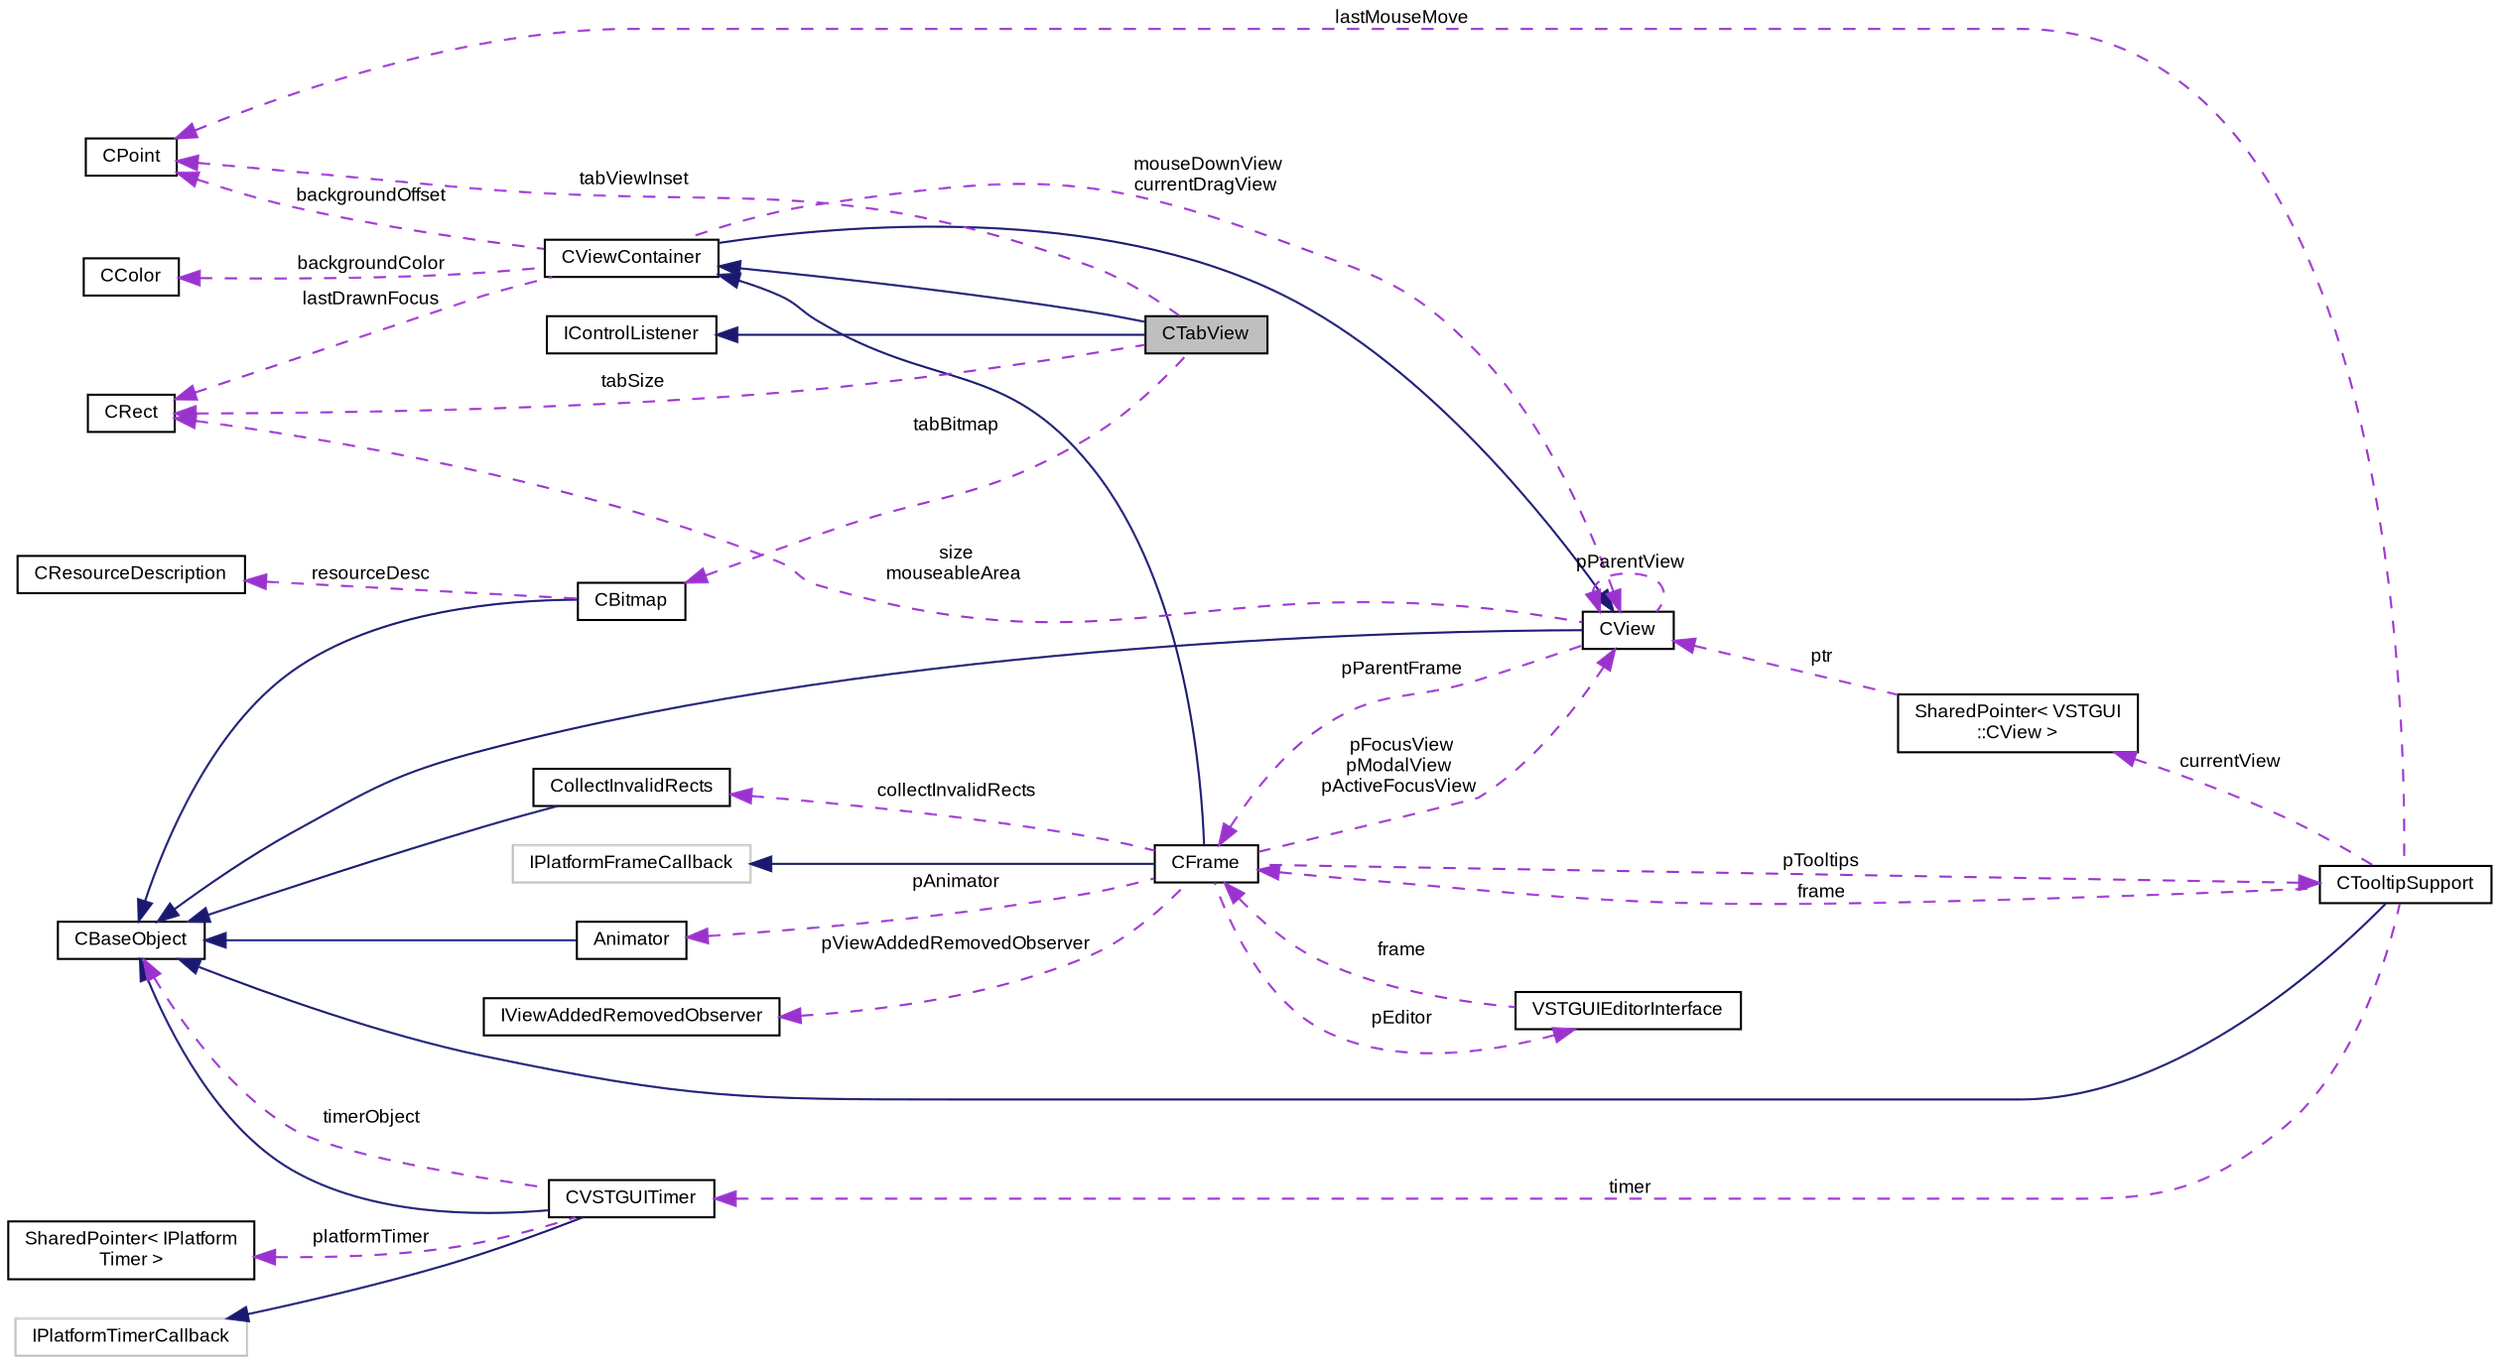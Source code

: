 digraph "CTabView"
{
  bgcolor="transparent";
  edge [fontname="Arial",fontsize="9",labelfontname="Arial",labelfontsize="9"];
  node [fontname="Arial",fontsize="9",shape=record];
  rankdir="LR";
  Node1 [label="CTabView",height=0.2,width=0.4,color="black", fillcolor="grey75", style="filled" fontcolor="black"];
  Node2 -> Node1 [dir="back",color="midnightblue",fontsize="9",style="solid",fontname="Arial"];
  Node2 [label="CViewContainer",height=0.2,width=0.4,color="black",URL="$class_v_s_t_g_u_i_1_1_c_view_container.html",tooltip="Container Class of CView objects. "];
  Node3 -> Node2 [dir="back",color="midnightblue",fontsize="9",style="solid",fontname="Arial"];
  Node3 [label="CView",height=0.2,width=0.4,color="black",URL="$class_v_s_t_g_u_i_1_1_c_view.html",tooltip="Base Class of all view objects. "];
  Node4 -> Node3 [dir="back",color="midnightblue",fontsize="9",style="solid",fontname="Arial"];
  Node4 [label="CBaseObject",height=0.2,width=0.4,color="black",URL="$class_v_s_t_g_u_i_1_1_c_base_object.html",tooltip="Base Object with reference counter. "];
  Node5 -> Node3 [dir="back",color="darkorchid3",fontsize="9",style="dashed",label=" pParentFrame" ,fontname="Arial"];
  Node5 [label="CFrame",height=0.2,width=0.4,color="black",URL="$class_v_s_t_g_u_i_1_1_c_frame.html",tooltip="The CFrame is the parent container of all views. "];
  Node2 -> Node5 [dir="back",color="midnightblue",fontsize="9",style="solid",fontname="Arial"];
  Node6 -> Node5 [dir="back",color="midnightblue",fontsize="9",style="solid",fontname="Arial"];
  Node6 [label="IPlatformFrameCallback",height=0.2,width=0.4,color="grey75"];
  Node7 -> Node5 [dir="back",color="darkorchid3",fontsize="9",style="dashed",label=" pViewAddedRemovedObserver" ,fontname="Arial"];
  Node7 [label="IViewAddedRemovedObserver",height=0.2,width=0.4,color="black",URL="$class_v_s_t_g_u_i_1_1_i_view_added_removed_observer.html",tooltip="view added removed observer interface for CFrame "];
  Node3 -> Node5 [dir="back",color="darkorchid3",fontsize="9",style="dashed",label=" pFocusView\npModalView\npActiveFocusView" ,fontname="Arial"];
  Node8 -> Node5 [dir="back",color="darkorchid3",fontsize="9",style="dashed",label=" collectInvalidRects" ,fontname="Arial"];
  Node8 [label="CollectInvalidRects",height=0.2,width=0.4,color="black",URL="$struct_v_s_t_g_u_i_1_1_c_frame_1_1_collect_invalid_rects.html"];
  Node4 -> Node8 [dir="back",color="midnightblue",fontsize="9",style="solid",fontname="Arial"];
  Node9 -> Node5 [dir="back",color="darkorchid3",fontsize="9",style="dashed",label=" pAnimator" ,fontname="Arial"];
  Node9 [label="Animator",height=0.2,width=0.4,color="black",URL="$class_v_s_t_g_u_i_1_1_animation_1_1_animator.html",tooltip="Animation runner. "];
  Node4 -> Node9 [dir="back",color="midnightblue",fontsize="9",style="solid",fontname="Arial"];
  Node10 -> Node5 [dir="back",color="darkorchid3",fontsize="9",style="dashed",label=" pTooltips" ,fontname="Arial"];
  Node10 [label="CTooltipSupport",height=0.2,width=0.4,color="black",URL="$class_v_s_t_g_u_i_1_1_c_tooltip_support.html",tooltip="Generic Tooltip Support class. "];
  Node4 -> Node10 [dir="back",color="midnightblue",fontsize="9",style="solid",fontname="Arial"];
  Node5 -> Node10 [dir="back",color="darkorchid3",fontsize="9",style="dashed",label=" frame" ,fontname="Arial"];
  Node11 -> Node10 [dir="back",color="darkorchid3",fontsize="9",style="dashed",label=" lastMouseMove" ,fontname="Arial"];
  Node11 [label="CPoint",height=0.2,width=0.4,color="black",URL="$struct_v_s_t_g_u_i_1_1_c_point.html",tooltip="Point structure. "];
  Node12 -> Node10 [dir="back",color="darkorchid3",fontsize="9",style="dashed",label=" timer" ,fontname="Arial"];
  Node12 [label="CVSTGUITimer",height=0.2,width=0.4,color="black",URL="$class_v_s_t_g_u_i_1_1_c_v_s_t_g_u_i_timer.html",tooltip="A timer class, which posts timer messages to CBaseObjects or calls a lambda function (c++11 only)..."];
  Node4 -> Node12 [dir="back",color="midnightblue",fontsize="9",style="solid",fontname="Arial"];
  Node13 -> Node12 [dir="back",color="midnightblue",fontsize="9",style="solid",fontname="Arial"];
  Node13 [label="IPlatformTimerCallback",height=0.2,width=0.4,color="grey75"];
  Node4 -> Node12 [dir="back",color="darkorchid3",fontsize="9",style="dashed",label=" timerObject" ,fontname="Arial"];
  Node14 -> Node12 [dir="back",color="darkorchid3",fontsize="9",style="dashed",label=" platformTimer" ,fontname="Arial"];
  Node14 [label="SharedPointer\< IPlatform\lTimer \>",height=0.2,width=0.4,color="black",URL="$class_v_s_t_g_u_i_1_1_shared_pointer.html"];
  Node15 -> Node10 [dir="back",color="darkorchid3",fontsize="9",style="dashed",label=" currentView" ,fontname="Arial"];
  Node15 [label="SharedPointer\< VSTGUI\l::CView \>",height=0.2,width=0.4,color="black",URL="$class_v_s_t_g_u_i_1_1_shared_pointer.html"];
  Node3 -> Node15 [dir="back",color="darkorchid3",fontsize="9",style="dashed",label=" ptr" ,fontname="Arial"];
  Node16 -> Node5 [dir="back",color="darkorchid3",fontsize="9",style="dashed",label=" pEditor" ,fontname="Arial"];
  Node16 [label="VSTGUIEditorInterface",height=0.2,width=0.4,color="black",URL="$class_v_s_t_g_u_i_1_1_v_s_t_g_u_i_editor_interface.html"];
  Node5 -> Node16 [dir="back",color="darkorchid3",fontsize="9",style="dashed",label=" frame" ,fontname="Arial"];
  Node3 -> Node3 [dir="back",color="darkorchid3",fontsize="9",style="dashed",label=" pParentView" ,fontname="Arial"];
  Node17 -> Node3 [dir="back",color="darkorchid3",fontsize="9",style="dashed",label=" size\nmouseableArea" ,fontname="Arial"];
  Node17 [label="CRect",height=0.2,width=0.4,color="black",URL="$struct_v_s_t_g_u_i_1_1_c_rect.html",tooltip="Rect structure. "];
  Node3 -> Node2 [dir="back",color="darkorchid3",fontsize="9",style="dashed",label=" mouseDownView\ncurrentDragView" ,fontname="Arial"];
  Node11 -> Node2 [dir="back",color="darkorchid3",fontsize="9",style="dashed",label=" backgroundOffset" ,fontname="Arial"];
  Node18 -> Node2 [dir="back",color="darkorchid3",fontsize="9",style="dashed",label=" backgroundColor" ,fontname="Arial"];
  Node18 [label="CColor",height=0.2,width=0.4,color="black",URL="$struct_v_s_t_g_u_i_1_1_c_color.html",tooltip="RGBA Color structure. "];
  Node17 -> Node2 [dir="back",color="darkorchid3",fontsize="9",style="dashed",label=" lastDrawnFocus" ,fontname="Arial"];
  Node19 -> Node1 [dir="back",color="midnightblue",fontsize="9",style="solid",fontname="Arial"];
  Node19 [label="IControlListener",height=0.2,width=0.4,color="black",URL="$class_v_s_t_g_u_i_1_1_i_control_listener.html"];
  Node20 -> Node1 [dir="back",color="darkorchid3",fontsize="9",style="dashed",label=" tabBitmap" ,fontname="Arial"];
  Node20 [label="CBitmap",height=0.2,width=0.4,color="black",URL="$class_v_s_t_g_u_i_1_1_c_bitmap.html",tooltip="Encapsulates various platform depended kinds of bitmaps. "];
  Node4 -> Node20 [dir="back",color="midnightblue",fontsize="9",style="solid",fontname="Arial"];
  Node21 -> Node20 [dir="back",color="darkorchid3",fontsize="9",style="dashed",label=" resourceDesc" ,fontname="Arial"];
  Node21 [label="CResourceDescription",height=0.2,width=0.4,color="black",URL="$class_v_s_t_g_u_i_1_1_c_resource_description.html",tooltip="Describes a resource by name or by ID. "];
  Node11 -> Node1 [dir="back",color="darkorchid3",fontsize="9",style="dashed",label=" tabViewInset" ,fontname="Arial"];
  Node17 -> Node1 [dir="back",color="darkorchid3",fontsize="9",style="dashed",label=" tabSize" ,fontname="Arial"];
}
